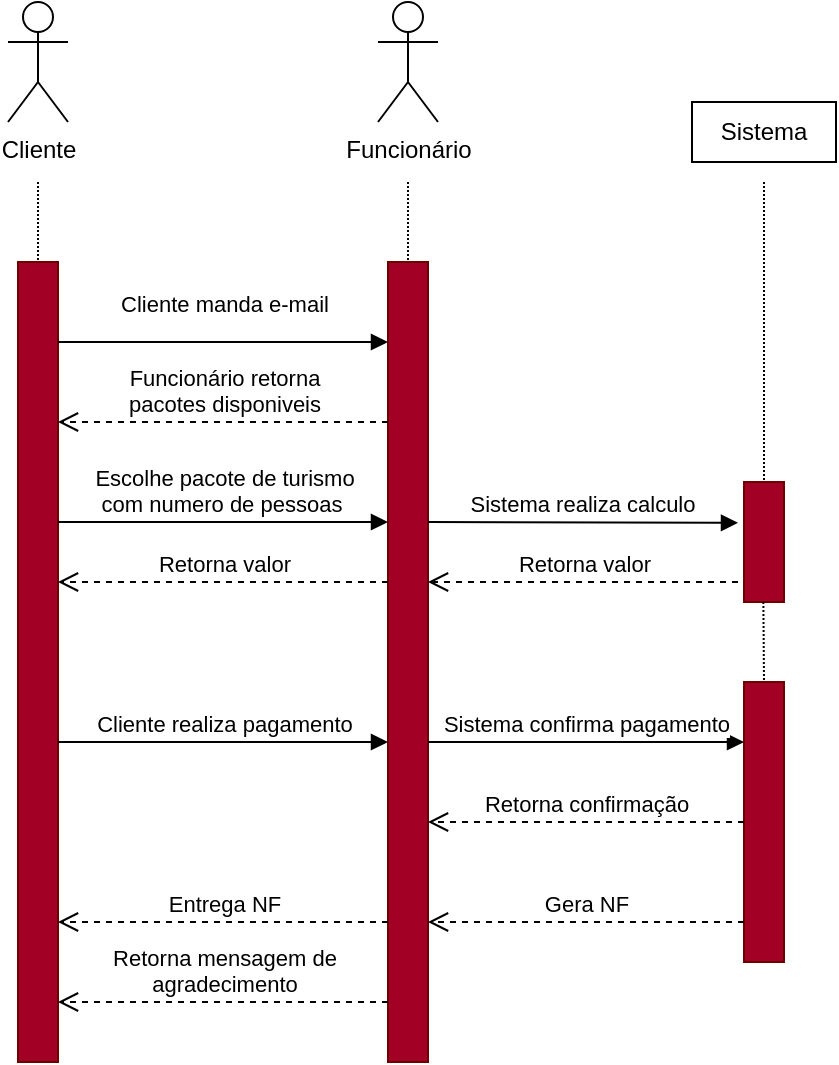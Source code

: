 <mxfile version="26.2.14">
  <diagram name="Página-1" id="bzlhk9wuVAXnp7eVaYsL">
    <mxGraphModel dx="1286" dy="1681" grid="1" gridSize="10" guides="1" tooltips="1" connect="1" arrows="1" fold="1" page="1" pageScale="1" pageWidth="827" pageHeight="1169" math="0" shadow="0">
      <root>
        <mxCell id="0" />
        <mxCell id="1" parent="0" />
        <mxCell id="zPvAeWEstogArS_r4a_O-1" value="" style="html=1;points=[[0,0,0,0,5],[0,1,0,0,-5],[1,0,0,0,5],[1,1,0,0,-5]];perimeter=orthogonalPerimeter;outlineConnect=0;targetShapes=umlLifeline;portConstraint=eastwest;newEdgeStyle={&quot;curved&quot;:0,&quot;rounded&quot;:0};fillColor=light-dark(#A20025,#FF0000);fontColor=#ffffff;strokeColor=#6F0000;" vertex="1" parent="1">
          <mxGeometry x="160" y="120" width="20" height="400" as="geometry" />
        </mxCell>
        <mxCell id="zPvAeWEstogArS_r4a_O-3" value="" style="html=1;points=[[0,0,0,0,5],[0,1,0,0,-5],[1,0,0,0,5],[1,1,0,0,-5]];perimeter=orthogonalPerimeter;outlineConnect=0;targetShapes=umlLifeline;portConstraint=eastwest;newEdgeStyle={&quot;curved&quot;:0,&quot;rounded&quot;:0};fillColor=light-dark(#A20025,#00FF00);fontColor=#ffffff;strokeColor=#6F0000;" vertex="1" parent="1">
          <mxGeometry x="345" y="120" width="20" height="400" as="geometry" />
        </mxCell>
        <mxCell id="zPvAeWEstogArS_r4a_O-4" value="" style="html=1;points=[[0,0,0,0,5],[0,1,0,0,-5],[1,0,0,0,5],[1,1,0,0,-5]];perimeter=orthogonalPerimeter;outlineConnect=0;targetShapes=umlLifeline;portConstraint=eastwest;newEdgeStyle={&quot;curved&quot;:0,&quot;rounded&quot;:0};fillColor=light-dark(#A20025,#0526FF);fontColor=#ffffff;strokeColor=#6F0000;" vertex="1" parent="1">
          <mxGeometry x="523" y="330" width="20" height="140" as="geometry" />
        </mxCell>
        <mxCell id="zPvAeWEstogArS_r4a_O-17" value="Cliente manda e-mail" style="html=1;verticalAlign=bottom;endArrow=block;curved=0;rounded=0;" edge="1" parent="1">
          <mxGeometry y="10" width="80" relative="1" as="geometry">
            <mxPoint x="180" y="160" as="sourcePoint" />
            <mxPoint x="345" y="160" as="targetPoint" />
            <Array as="points">
              <mxPoint x="260" y="160" />
            </Array>
            <mxPoint as="offset" />
          </mxGeometry>
        </mxCell>
        <mxCell id="zPvAeWEstogArS_r4a_O-19" value="Funcionário retorna&lt;div&gt;pacotes disponiveis&lt;/div&gt;" style="html=1;verticalAlign=bottom;endArrow=open;dashed=1;endSize=8;curved=0;rounded=0;" edge="1" parent="1">
          <mxGeometry relative="1" as="geometry">
            <mxPoint x="345" y="200" as="sourcePoint" />
            <mxPoint x="180" y="200" as="targetPoint" />
            <Array as="points">
              <mxPoint x="290" y="200" />
            </Array>
          </mxGeometry>
        </mxCell>
        <mxCell id="zPvAeWEstogArS_r4a_O-20" value="Escolhe pacote de turismo&lt;div&gt;com numero de pessoas&amp;nbsp;&lt;/div&gt;" style="html=1;verticalAlign=bottom;endArrow=block;curved=0;rounded=0;" edge="1" parent="1">
          <mxGeometry width="80" relative="1" as="geometry">
            <mxPoint x="180" y="250" as="sourcePoint" />
            <mxPoint x="345" y="250" as="targetPoint" />
          </mxGeometry>
        </mxCell>
        <mxCell id="zPvAeWEstogArS_r4a_O-21" value="Retorna valor" style="html=1;verticalAlign=bottom;endArrow=open;dashed=1;endSize=8;curved=0;rounded=0;" edge="1" parent="1">
          <mxGeometry relative="1" as="geometry">
            <mxPoint x="345" y="280" as="sourcePoint" />
            <mxPoint x="180" y="280" as="targetPoint" />
            <Array as="points">
              <mxPoint x="270" y="280" />
            </Array>
          </mxGeometry>
        </mxCell>
        <mxCell id="zPvAeWEstogArS_r4a_O-23" value="Cliente realiza pagamento" style="html=1;verticalAlign=bottom;endArrow=block;curved=0;rounded=0;" edge="1" parent="1">
          <mxGeometry width="80" relative="1" as="geometry">
            <mxPoint x="180" y="360" as="sourcePoint" />
            <mxPoint x="345" y="360" as="targetPoint" />
          </mxGeometry>
        </mxCell>
        <mxCell id="zPvAeWEstogArS_r4a_O-24" value="Sistema confirma pagamento" style="html=1;verticalAlign=bottom;endArrow=block;curved=0;rounded=0;" edge="1" parent="1">
          <mxGeometry width="80" relative="1" as="geometry">
            <mxPoint x="365" y="360" as="sourcePoint" />
            <mxPoint x="523" y="360" as="targetPoint" />
            <Array as="points">
              <mxPoint x="450" y="360" />
            </Array>
          </mxGeometry>
        </mxCell>
        <mxCell id="zPvAeWEstogArS_r4a_O-25" value="Retorna confirmação" style="html=1;verticalAlign=bottom;endArrow=open;dashed=1;endSize=8;curved=0;rounded=0;" edge="1" parent="1">
          <mxGeometry relative="1" as="geometry">
            <mxPoint x="523" y="400" as="sourcePoint" />
            <mxPoint x="365" y="400" as="targetPoint" />
          </mxGeometry>
        </mxCell>
        <mxCell id="zPvAeWEstogArS_r4a_O-28" value="Gera NF" style="html=1;verticalAlign=bottom;endArrow=open;dashed=1;endSize=8;curved=0;rounded=0;" edge="1" parent="1">
          <mxGeometry relative="1" as="geometry">
            <mxPoint x="523" y="450.0" as="sourcePoint" />
            <mxPoint x="365" y="450.0" as="targetPoint" />
          </mxGeometry>
        </mxCell>
        <mxCell id="zPvAeWEstogArS_r4a_O-29" value="Entrega NF" style="html=1;verticalAlign=bottom;endArrow=open;dashed=1;endSize=8;curved=0;rounded=0;" edge="1" parent="1">
          <mxGeometry relative="1" as="geometry">
            <mxPoint x="345" y="450" as="sourcePoint" />
            <mxPoint x="180.0" y="450" as="targetPoint" />
          </mxGeometry>
        </mxCell>
        <mxCell id="zPvAeWEstogArS_r4a_O-31" value="Retorna mensagem de&lt;div&gt;agradecimento&lt;/div&gt;" style="html=1;verticalAlign=bottom;endArrow=open;dashed=1;endSize=8;curved=0;rounded=0;" edge="1" parent="1">
          <mxGeometry relative="1" as="geometry">
            <mxPoint x="345" y="490" as="sourcePoint" />
            <mxPoint x="180" y="490" as="targetPoint" />
          </mxGeometry>
        </mxCell>
        <mxCell id="zPvAeWEstogArS_r4a_O-32" value="" style="html=1;points=[[0,0,0,0,5],[0,1,0,0,-5],[1,0,0,0,5],[1,1,0,0,-5]];perimeter=orthogonalPerimeter;outlineConnect=0;targetShapes=umlLifeline;portConstraint=eastwest;newEdgeStyle={&quot;curved&quot;:0,&quot;rounded&quot;:0};fillColor=light-dark(#A20025,#0526FF);fontColor=#ffffff;strokeColor=#6F0000;" vertex="1" parent="1">
          <mxGeometry x="523" y="230" width="20" height="60" as="geometry" />
        </mxCell>
        <mxCell id="zPvAeWEstogArS_r4a_O-33" value="Sistema realiza calculo" style="html=1;verticalAlign=bottom;endArrow=block;curved=0;rounded=0;" edge="1" parent="1">
          <mxGeometry width="80" relative="1" as="geometry">
            <mxPoint x="365" y="250" as="sourcePoint" />
            <mxPoint x="520" y="250.4" as="targetPoint" />
          </mxGeometry>
        </mxCell>
        <mxCell id="zPvAeWEstogArS_r4a_O-34" value="Retorna valor" style="html=1;verticalAlign=bottom;endArrow=open;dashed=1;endSize=8;curved=0;rounded=0;" edge="1" parent="1">
          <mxGeometry relative="1" as="geometry">
            <mxPoint x="520" y="280" as="sourcePoint" />
            <mxPoint x="365" y="280" as="targetPoint" />
          </mxGeometry>
        </mxCell>
        <mxCell id="zPvAeWEstogArS_r4a_O-36" value="Cliente" style="shape=umlActor;verticalLabelPosition=bottom;verticalAlign=top;html=1;" vertex="1" parent="1">
          <mxGeometry x="155" y="-10" width="30" height="60" as="geometry" />
        </mxCell>
        <mxCell id="zPvAeWEstogArS_r4a_O-37" value="Funcionário" style="shape=umlActor;verticalLabelPosition=bottom;verticalAlign=top;html=1;" vertex="1" parent="1">
          <mxGeometry x="340" y="-10" width="30" height="60" as="geometry" />
        </mxCell>
        <mxCell id="zPvAeWEstogArS_r4a_O-39" value="Sistema" style="html=1;whiteSpace=wrap;" vertex="1" parent="1">
          <mxGeometry x="497" y="40" width="72" height="30" as="geometry" />
        </mxCell>
        <mxCell id="zPvAeWEstogArS_r4a_O-40" value="" style="edgeStyle=none;orthogonalLoop=1;jettySize=auto;html=1;rounded=0;dashed=1;endArrow=none;startFill=0;dashPattern=1 1;" edge="1" parent="1" target="zPvAeWEstogArS_r4a_O-1">
          <mxGeometry width="100" relative="1" as="geometry">
            <mxPoint x="170" y="80" as="sourcePoint" />
            <mxPoint x="220" y="80" as="targetPoint" />
            <Array as="points" />
          </mxGeometry>
        </mxCell>
        <mxCell id="zPvAeWEstogArS_r4a_O-41" value="" style="edgeStyle=none;orthogonalLoop=1;jettySize=auto;html=1;rounded=0;dashed=1;dashPattern=1 1;endArrow=none;startFill=0;" edge="1" parent="1" target="zPvAeWEstogArS_r4a_O-3">
          <mxGeometry width="100" relative="1" as="geometry">
            <mxPoint x="355" y="80" as="sourcePoint" />
            <mxPoint x="410" y="80" as="targetPoint" />
            <Array as="points" />
          </mxGeometry>
        </mxCell>
        <mxCell id="zPvAeWEstogArS_r4a_O-42" value="" style="edgeStyle=none;orthogonalLoop=1;jettySize=auto;html=1;rounded=0;dashed=1;dashPattern=1 1;endArrow=none;startFill=0;" edge="1" parent="1" target="zPvAeWEstogArS_r4a_O-32">
          <mxGeometry width="100" relative="1" as="geometry">
            <mxPoint x="533" y="80" as="sourcePoint" />
            <mxPoint x="590" y="90" as="targetPoint" />
            <Array as="points" />
          </mxGeometry>
        </mxCell>
        <mxCell id="zPvAeWEstogArS_r4a_O-46" value="" style="edgeStyle=none;orthogonalLoop=1;jettySize=auto;html=1;rounded=0;dashed=1;dashPattern=1 1;endArrow=none;startFill=0;" edge="1" parent="1">
          <mxGeometry width="100" relative="1" as="geometry">
            <mxPoint x="532.68" y="290" as="sourcePoint" />
            <mxPoint x="533" y="330" as="targetPoint" />
            <Array as="points" />
          </mxGeometry>
        </mxCell>
      </root>
    </mxGraphModel>
  </diagram>
</mxfile>
